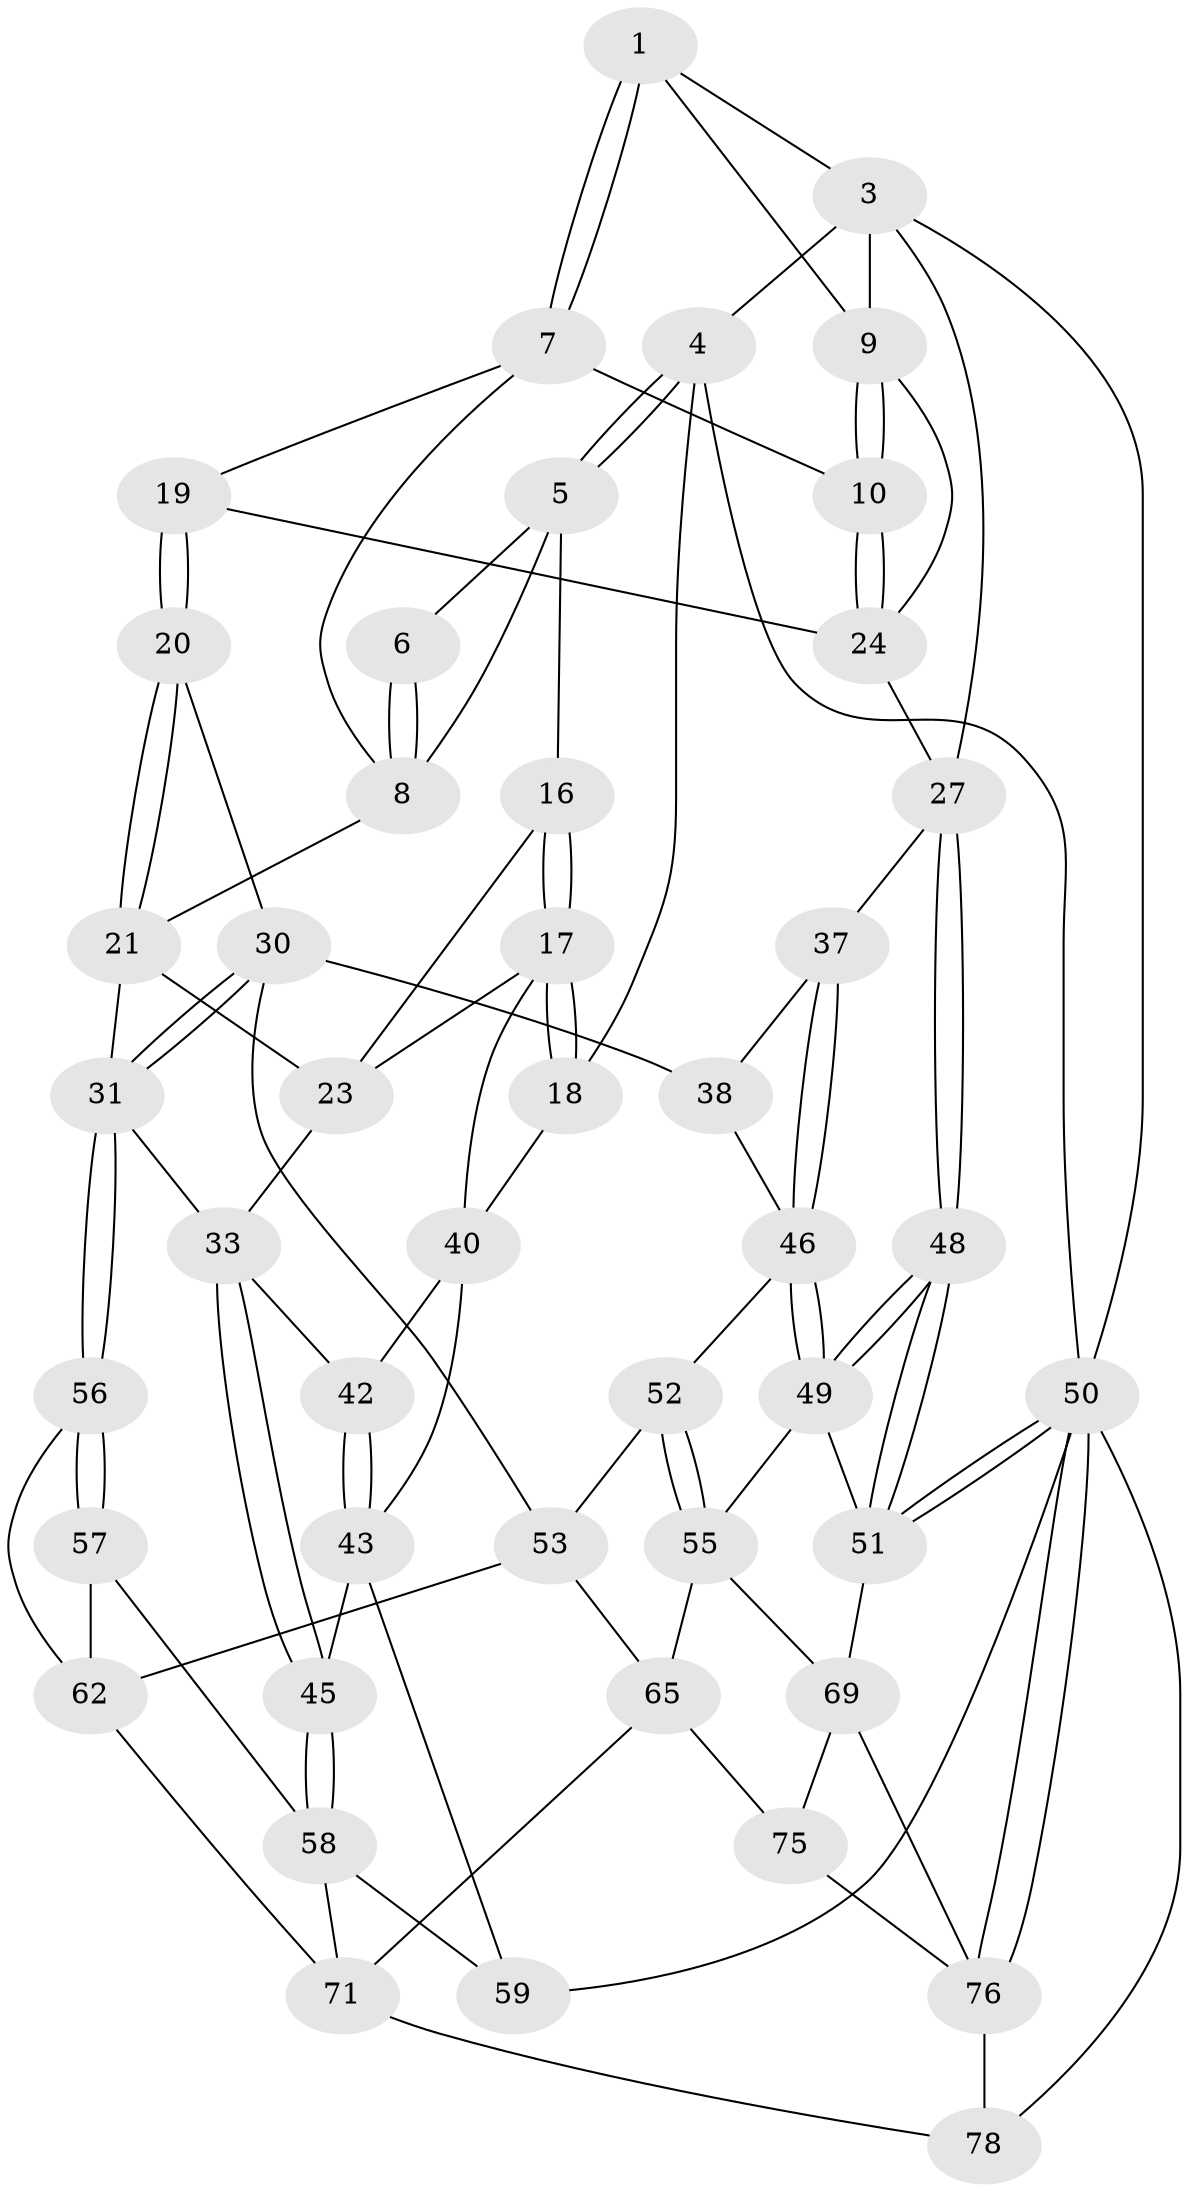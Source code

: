 // original degree distribution, {3: 0.02564102564102564, 4: 0.23076923076923078, 6: 0.20512820512820512, 5: 0.5384615384615384}
// Generated by graph-tools (version 1.1) at 2025/42/03/06/25 10:42:26]
// undirected, 46 vertices, 107 edges
graph export_dot {
graph [start="1"]
  node [color=gray90,style=filled];
  1 [pos="+0.6265320935617449+0",super="+2"];
  3 [pos="+1+0",super="+15"];
  4 [pos="+0+0"];
  5 [pos="+0.26747144379999516+0",super="+13"];
  6 [pos="+0.37750582832571317+0"];
  7 [pos="+0.58442268237485+0.08705532941500752",super="+11"];
  8 [pos="+0.4925248454420508+0.09446886469245536",super="+12"];
  9 [pos="+0.8270928775028852+0",super="+14"];
  10 [pos="+0.755011526701003+0.13433061837114166"];
  16 [pos="+0.14302649632051412+0.21748764118547867"];
  17 [pos="+0.015403079863594104+0.20646328569204866",super="+36"];
  18 [pos="+0+0.16832099317276256"];
  19 [pos="+0.6196434738057798+0.15569876667285584",super="+26"];
  20 [pos="+0.5492020741674998+0.30032964664686296",super="+29"];
  21 [pos="+0.41743014579229243+0.23348876308484096",super="+22"];
  23 [pos="+0.2781603800775583+0.2918772143574448",super="+35"];
  24 [pos="+0.806298272461136+0.18145690384749166",super="+25"];
  27 [pos="+1+0.2099180350788658",super="+28"];
  30 [pos="+0.5579110494851476+0.465085271455093",super="+39"];
  31 [pos="+0.5563215866665364+0.4659603849189775",super="+32"];
  33 [pos="+0.36195522240670425+0.5111978931775177",super="+34"];
  37 [pos="+0.8730109502351033+0.4031272510142809"];
  38 [pos="+0.7495797093614397+0.4734011998527545"];
  40 [pos="+0.17842762365232837+0.4384944880814807",super="+41"];
  42 [pos="+0.1864365554547608+0.44604175895230636"];
  43 [pos="+0.1932362541667469+0.599361924408481",super="+44"];
  45 [pos="+0.2936428321944118+0.6120709220007716"];
  46 [pos="+0.8914598025357711+0.4684151815959633",super="+47"];
  48 [pos="+1+0.5707169822027075"];
  49 [pos="+0.9946977526788368+0.5664276129610244",super="+54"];
  50 [pos="+1+1",super="+60"];
  51 [pos="+1+0.8147589401441501",super="+68"];
  52 [pos="+0.7725046190716348+0.617303518384044"];
  53 [pos="+0.7119275473359988+0.6096195417953578",super="+61"];
  55 [pos="+0.8395393269638645+0.672175872573167",super="+64"];
  56 [pos="+0.518193971370667+0.6600385076363673",super="+63"];
  57 [pos="+0.3340654552880578+0.6818176357605849",super="+67"];
  58 [pos="+0.3146470310646197+0.66069443165835",super="+66"];
  59 [pos="+0+0.7594424307196282"];
  62 [pos="+0.5974941320715949+0.7553667483194575",super="+70"];
  65 [pos="+0.6843608171277611+0.8132365892859245",super="+72"];
  69 [pos="+0.8915798100527725+0.8865457242611962",super="+74"];
  71 [pos="+0.38111501464251374+0.9968555705676128",super="+73"];
  75 [pos="+0.7802609861041196+0.9121241293387757"];
  76 [pos="+0.908277558994358+1",super="+77"];
  78 [pos="+0.41021310566443614+1"];
  1 -- 7;
  1 -- 7;
  1 -- 3;
  1 -- 9;
  3 -- 4;
  3 -- 50;
  3 -- 27;
  3 -- 9;
  4 -- 5;
  4 -- 5;
  4 -- 18;
  4 -- 50;
  5 -- 6;
  5 -- 8;
  5 -- 16;
  6 -- 8;
  6 -- 8;
  7 -- 8;
  7 -- 10;
  7 -- 19;
  8 -- 21;
  9 -- 10;
  9 -- 10;
  9 -- 24;
  10 -- 24;
  10 -- 24;
  16 -- 17;
  16 -- 17;
  16 -- 23;
  17 -- 18;
  17 -- 18;
  17 -- 40;
  17 -- 23;
  18 -- 40;
  19 -- 20 [weight=2];
  19 -- 20;
  19 -- 24;
  20 -- 21;
  20 -- 21;
  20 -- 30;
  21 -- 23;
  21 -- 31;
  23 -- 33;
  24 -- 27;
  27 -- 48;
  27 -- 48;
  27 -- 37;
  30 -- 31;
  30 -- 31;
  30 -- 38;
  30 -- 53;
  31 -- 56;
  31 -- 56;
  31 -- 33;
  33 -- 45;
  33 -- 45;
  33 -- 42;
  37 -- 38;
  37 -- 46;
  37 -- 46;
  38 -- 46;
  40 -- 42;
  40 -- 43;
  42 -- 43;
  42 -- 43;
  43 -- 45;
  43 -- 59;
  45 -- 58;
  45 -- 58;
  46 -- 49;
  46 -- 49;
  46 -- 52;
  48 -- 49;
  48 -- 49;
  48 -- 51;
  48 -- 51;
  49 -- 51;
  49 -- 55;
  50 -- 51;
  50 -- 51;
  50 -- 76;
  50 -- 76;
  50 -- 59;
  50 -- 78;
  51 -- 69;
  52 -- 53;
  52 -- 55;
  52 -- 55;
  53 -- 65;
  53 -- 62;
  55 -- 65;
  55 -- 69;
  56 -- 57 [weight=2];
  56 -- 57;
  56 -- 62;
  57 -- 58;
  57 -- 62;
  58 -- 59;
  58 -- 71;
  62 -- 71;
  65 -- 75;
  65 -- 71;
  69 -- 75;
  69 -- 76;
  71 -- 78;
  75 -- 76;
  76 -- 78;
}

